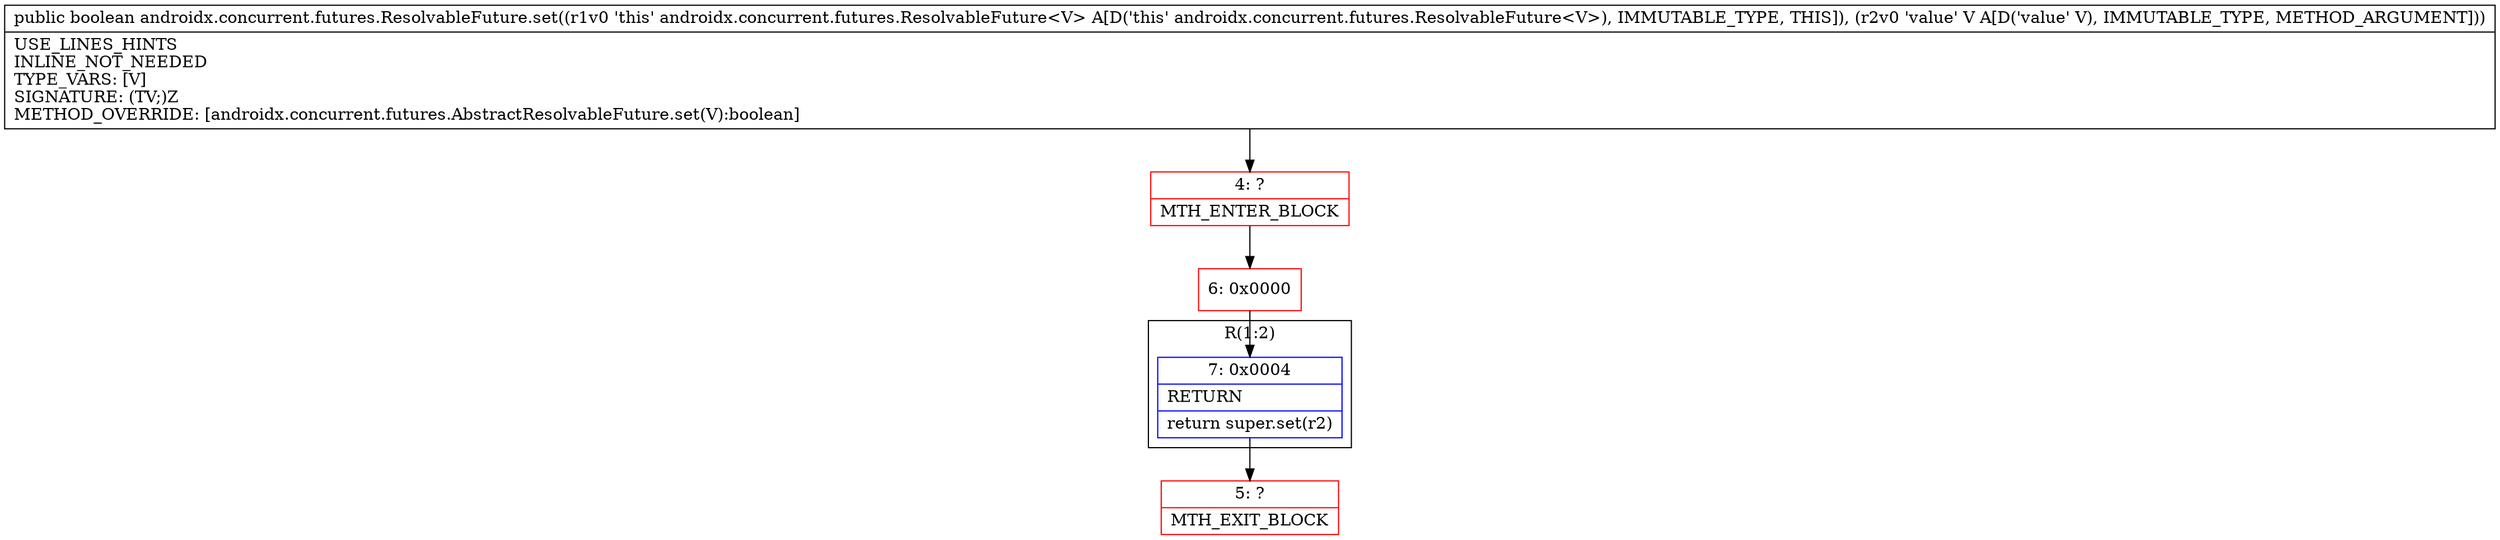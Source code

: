 digraph "CFG forandroidx.concurrent.futures.ResolvableFuture.set(Ljava\/lang\/Object;)Z" {
subgraph cluster_Region_1273959844 {
label = "R(1:2)";
node [shape=record,color=blue];
Node_7 [shape=record,label="{7\:\ 0x0004|RETURN\l|return super.set(r2)\l}"];
}
Node_4 [shape=record,color=red,label="{4\:\ ?|MTH_ENTER_BLOCK\l}"];
Node_6 [shape=record,color=red,label="{6\:\ 0x0000}"];
Node_5 [shape=record,color=red,label="{5\:\ ?|MTH_EXIT_BLOCK\l}"];
MethodNode[shape=record,label="{public boolean androidx.concurrent.futures.ResolvableFuture.set((r1v0 'this' androidx.concurrent.futures.ResolvableFuture\<V\> A[D('this' androidx.concurrent.futures.ResolvableFuture\<V\>), IMMUTABLE_TYPE, THIS]), (r2v0 'value' V A[D('value' V), IMMUTABLE_TYPE, METHOD_ARGUMENT]))  | USE_LINES_HINTS\lINLINE_NOT_NEEDED\lTYPE_VARS: [V]\lSIGNATURE: (TV;)Z\lMETHOD_OVERRIDE: [androidx.concurrent.futures.AbstractResolvableFuture.set(V):boolean]\l}"];
MethodNode -> Node_4;Node_7 -> Node_5;
Node_4 -> Node_6;
Node_6 -> Node_7;
}

